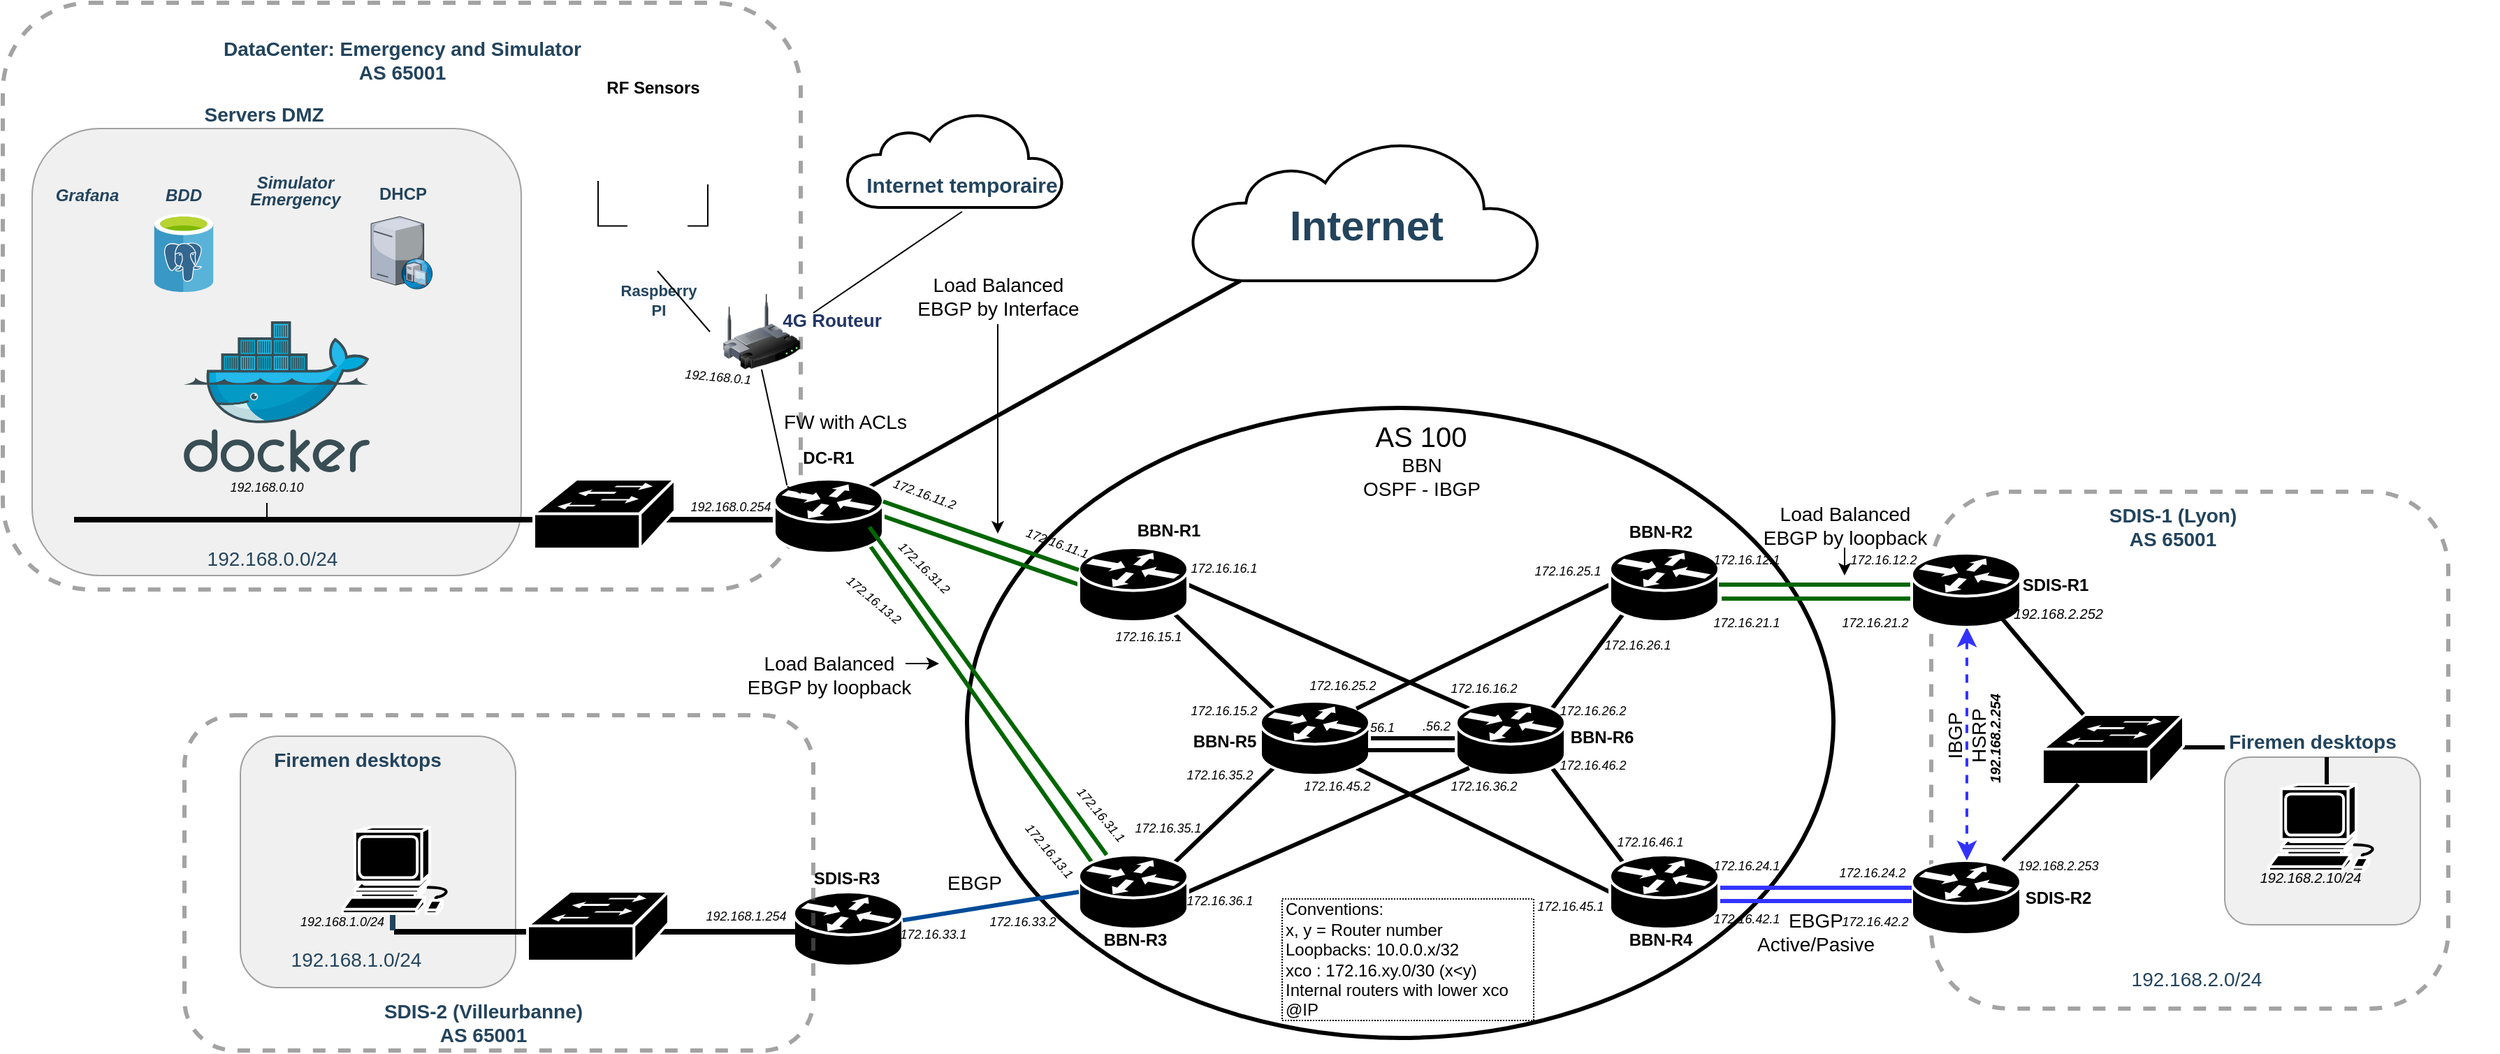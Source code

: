 <mxfile version="12.3.6" type="device" pages="1"><diagram id="FUK5VRdXRRXg4a2FzhbF" name="Page-1"><mxGraphModel dx="1221" dy="645" grid="1" gridSize="10" guides="1" tooltips="1" connect="1" arrows="1" fold="1" page="1" pageScale="1" pageWidth="1654" pageHeight="1169" math="0" shadow="0"><root><mxCell id="0"/><mxCell id="1" parent="0"/><mxCell id="eDpG2MKJNi3HJfzrJsTe-13" value="" style="rounded=1;whiteSpace=wrap;html=1;strokeColor=#666666;fillColor=#E6E6E6;fontSize=24;align=center;opacity=60;" parent="1" vertex="1"><mxGeometry x="31" y="140" width="350" height="320" as="geometry"/></mxCell><mxCell id="m8ftNf-RLhbLN0EkpQ5M-95" value="" style="rounded=1;whiteSpace=wrap;html=1;strokeColor=#666666;fillColor=none;fontSize=24;align=center;opacity=60;strokeWidth=3;dashed=1;" parent="1" vertex="1"><mxGeometry x="1390" y="400" width="370" height="370" as="geometry"/></mxCell><mxCell id="m8ftNf-RLhbLN0EkpQ5M-39" value="" style="ellipse;whiteSpace=wrap;html=1;strokeColor=#000000;strokeWidth=3;fillColor=none;fontSize=30;" parent="1" vertex="1"><mxGeometry x="700" y="340" width="620" height="451" as="geometry"/></mxCell><mxCell id="m8ftNf-RLhbLN0EkpQ5M-30" value="" style="rounded=1;whiteSpace=wrap;html=1;strokeColor=#666666;fillColor=none;fontSize=24;align=center;opacity=60;strokeWidth=3;dashed=1;" parent="1" vertex="1"><mxGeometry x="10" y="50" width="571" height="420" as="geometry"/></mxCell><mxCell id="eDpG2MKJNi3HJfzrJsTe-20" value="" style="line;html=1;strokeColor=#000000;" parent="1" vertex="1"><mxGeometry x="61" y="415" width="530" height="10" as="geometry"/></mxCell><mxCell id="eDpG2MKJNi3HJfzrJsTe-3" value="FW with ACLs" style="text;html=1;strokeColor=none;fillColor=none;align=center;verticalAlign=middle;whiteSpace=wrap;rounded=0;fontSize=14;" parent="1" vertex="1"><mxGeometry x="568" y="340" width="90" height="20" as="geometry"/></mxCell><mxCell id="eDpG2MKJNi3HJfzrJsTe-4" value="DC-R1" style="text;html=1;strokeColor=none;fillColor=none;align=center;verticalAlign=middle;whiteSpace=wrap;rounded=0;fontSize=12;fontStyle=1" parent="1" vertex="1"><mxGeometry x="576" y="366" width="50" height="20" as="geometry"/></mxCell><mxCell id="eDpG2MKJNi3HJfzrJsTe-5" value="" style="shape=mxgraph.cisco.switches.workgroup_switch;html=1;pointerEvents=1;dashed=0;fillColor=#000000;strokeColor=#ffffff;strokeWidth=2;verticalLabelPosition=bottom;verticalAlign=top;align=center;outlineConnect=0;" parent="1" vertex="1"><mxGeometry x="390" y="391" width="101" height="50" as="geometry"/></mxCell><mxCell id="m8ftNf-RLhbLN0EkpQ5M-24" style="edgeStyle=none;rounded=0;orthogonalLoop=1;jettySize=auto;html=1;exitX=1;exitY=0.5;exitDx=0;exitDy=0;exitPerimeter=0;entryX=0;entryY=0.5;entryDx=0;entryDy=0;entryPerimeter=0;endArrow=none;endFill=0;strokeWidth=3;strokeColor=#006600;" parent="1" source="eDpG2MKJNi3HJfzrJsTe-6" target="m8ftNf-RLhbLN0EkpQ5M-4" edge="1"><mxGeometry relative="1" as="geometry"/></mxCell><mxCell id="m8ftNf-RLhbLN0EkpQ5M-25" style="edgeStyle=none;rounded=0;orthogonalLoop=1;jettySize=auto;html=1;exitX=0.88;exitY=0.9;exitDx=0;exitDy=0;exitPerimeter=0;endArrow=none;endFill=0;strokeWidth=3;entryX=0.12;entryY=0.1;entryDx=0;entryDy=0;entryPerimeter=0;strokeColor=#006600;" parent="1" source="eDpG2MKJNi3HJfzrJsTe-6" target="m8ftNf-RLhbLN0EkpQ5M-8" edge="1"><mxGeometry relative="1" as="geometry"/></mxCell><mxCell id="m8ftNf-RLhbLN0EkpQ5M-37" style="edgeStyle=none;rounded=0;orthogonalLoop=1;jettySize=auto;html=1;exitX=0.88;exitY=0.1;exitDx=0;exitDy=0;exitPerimeter=0;endArrow=none;endFill=0;strokeWidth=3;fontSize=30;" parent="1" source="eDpG2MKJNi3HJfzrJsTe-6" target="m8ftNf-RLhbLN0EkpQ5M-34" edge="1"><mxGeometry relative="1" as="geometry"/></mxCell><mxCell id="X3wiwtBh2LHQ75a-9vO7-13" style="rounded=0;orthogonalLoop=1;jettySize=auto;html=1;exitX=0.12;exitY=0.1;exitDx=0;exitDy=0;exitPerimeter=0;entryX=0.5;entryY=1;entryDx=0;entryDy=0;endArrow=none;endFill=0;" parent="1" source="eDpG2MKJNi3HJfzrJsTe-6" target="X3wiwtBh2LHQ75a-9vO7-4" edge="1"><mxGeometry relative="1" as="geometry"/></mxCell><mxCell id="eDpG2MKJNi3HJfzrJsTe-6" value="" style="shape=mxgraph.cisco.routers.router;html=1;pointerEvents=1;dashed=0;fillColor=#000000;strokeColor=#ffffff;strokeWidth=2;verticalLabelPosition=bottom;verticalAlign=top;align=center;outlineConnect=0;" parent="1" vertex="1"><mxGeometry x="562" y="391" width="78" height="53" as="geometry"/></mxCell><mxCell id="eDpG2MKJNi3HJfzrJsTe-27" value="&lt;font color=&quot;#23445d&quot;&gt;&lt;span&gt;Servers DMZ&amp;nbsp;&lt;/span&gt;&lt;/font&gt;" style="rounded=1;whiteSpace=wrap;html=1;strokeColor=none;fillColor=none;fontSize=14;fontColor=#742B21;align=center;fontStyle=1" parent="1" vertex="1"><mxGeometry x="66" y="120.5" width="266" height="19" as="geometry"/></mxCell><mxCell id="eDpG2MKJNi3HJfzrJsTe-28" value="&lt;font color=&quot;#23445d&quot;&gt;&lt;span&gt;192.168.0.0/24&lt;/span&gt;&lt;/font&gt;" style="rounded=1;whiteSpace=wrap;html=1;strokeColor=none;fillColor=none;fontSize=14;fontColor=#742B21;align=center;fontStyle=0" parent="1" vertex="1"><mxGeometry x="70" y="438" width="266" height="19" as="geometry"/></mxCell><mxCell id="eDpG2MKJNi3HJfzrJsTe-29" value="&lt;font color=&quot;#23445d&quot; style=&quot;font-size: 12px;&quot;&gt;&lt;span style=&quot;font-size: 12px;&quot;&gt;DHCP&lt;/span&gt;&lt;/font&gt;" style="rounded=1;whiteSpace=wrap;html=1;strokeColor=none;fillColor=none;fontSize=12;fontColor=#742B21;align=center;fontStyle=1" parent="1" vertex="1"><mxGeometry x="263.5" y="177.5" width="65" height="19" as="geometry"/></mxCell><mxCell id="eDpG2MKJNi3HJfzrJsTe-30" value="" style="shape=image;html=1;verticalAlign=top;verticalLabelPosition=bottom;labelBackgroundColor=#ffffff;imageAspect=0;aspect=fixed;image=https://cdn3.iconfinder.com/data/icons/funky/136/Fire-128.png;fontSize=12;imageBackground=none;" parent="1" vertex="1"><mxGeometry x="576" y="413" width="50" height="50" as="geometry"/></mxCell><mxCell id="m8ftNf-RLhbLN0EkpQ5M-11" style="rounded=0;orthogonalLoop=1;jettySize=auto;html=1;exitX=0.88;exitY=0.9;exitDx=0;exitDy=0;exitPerimeter=0;entryX=0.12;entryY=0.1;entryDx=0;entryDy=0;entryPerimeter=0;endArrow=none;endFill=0;strokeWidth=3;" parent="1" source="m8ftNf-RLhbLN0EkpQ5M-4" target="m8ftNf-RLhbLN0EkpQ5M-5" edge="1"><mxGeometry relative="1" as="geometry"/></mxCell><mxCell id="m8ftNf-RLhbLN0EkpQ5M-22" style="edgeStyle=none;rounded=0;orthogonalLoop=1;jettySize=auto;html=1;exitX=1;exitY=0.5;exitDx=0;exitDy=0;exitPerimeter=0;entryX=0.12;entryY=0.1;entryDx=0;entryDy=0;entryPerimeter=0;endArrow=none;endFill=0;strokeWidth=3;" parent="1" source="m8ftNf-RLhbLN0EkpQ5M-4" target="m8ftNf-RLhbLN0EkpQ5M-6" edge="1"><mxGeometry relative="1" as="geometry"/></mxCell><mxCell id="m8ftNf-RLhbLN0EkpQ5M-4" value="" style="shape=mxgraph.cisco.routers.router;html=1;pointerEvents=1;dashed=0;fillColor=#000000;strokeColor=#ffffff;strokeWidth=2;verticalLabelPosition=bottom;verticalAlign=top;align=center;outlineConnect=0;" parent="1" vertex="1"><mxGeometry x="780" y="440" width="78" height="53" as="geometry"/></mxCell><mxCell id="m8ftNf-RLhbLN0EkpQ5M-17" style="edgeStyle=none;rounded=0;orthogonalLoop=1;jettySize=auto;html=1;exitX=0.12;exitY=0.9;exitDx=0;exitDy=0;exitPerimeter=0;entryX=0.88;entryY=0.1;entryDx=0;entryDy=0;entryPerimeter=0;endArrow=none;endFill=0;strokeWidth=3;" parent="1" source="m8ftNf-RLhbLN0EkpQ5M-5" target="m8ftNf-RLhbLN0EkpQ5M-8" edge="1"><mxGeometry relative="1" as="geometry"/></mxCell><mxCell id="m8ftNf-RLhbLN0EkpQ5M-18" style="edgeStyle=none;rounded=0;orthogonalLoop=1;jettySize=auto;html=1;endArrow=none;endFill=0;strokeWidth=3;" parent="1" source="m8ftNf-RLhbLN0EkpQ5M-5" target="m8ftNf-RLhbLN0EkpQ5M-6" edge="1"><mxGeometry relative="1" as="geometry"><mxPoint x="988" y="574.5" as="sourcePoint"/><mxPoint x="1230" y="575" as="targetPoint"/></mxGeometry></mxCell><mxCell id="m8ftNf-RLhbLN0EkpQ5M-19" style="edgeStyle=none;rounded=0;orthogonalLoop=1;jettySize=auto;html=1;exitX=0.88;exitY=0.9;exitDx=0;exitDy=0;exitPerimeter=0;entryX=0;entryY=0.5;entryDx=0;entryDy=0;entryPerimeter=0;endArrow=none;endFill=0;strokeWidth=3;" parent="1" source="m8ftNf-RLhbLN0EkpQ5M-5" target="m8ftNf-RLhbLN0EkpQ5M-9" edge="1"><mxGeometry relative="1" as="geometry"/></mxCell><mxCell id="m8ftNf-RLhbLN0EkpQ5M-5" value="" style="shape=mxgraph.cisco.routers.router;html=1;pointerEvents=1;dashed=0;fillColor=#000000;strokeColor=#ffffff;strokeWidth=2;verticalLabelPosition=bottom;verticalAlign=top;align=center;outlineConnect=0;" parent="1" vertex="1"><mxGeometry x="910" y="550" width="78" height="53" as="geometry"/></mxCell><mxCell id="m8ftNf-RLhbLN0EkpQ5M-15" style="edgeStyle=none;rounded=0;orthogonalLoop=1;jettySize=auto;html=1;exitX=0.88;exitY=0.1;exitDx=0;exitDy=0;exitPerimeter=0;entryX=0.12;entryY=0.9;entryDx=0;entryDy=0;entryPerimeter=0;endArrow=none;endFill=0;strokeWidth=3;" parent="1" source="m8ftNf-RLhbLN0EkpQ5M-6" target="m8ftNf-RLhbLN0EkpQ5M-7" edge="1"><mxGeometry relative="1" as="geometry"/></mxCell><mxCell id="m8ftNf-RLhbLN0EkpQ5M-16" style="edgeStyle=none;rounded=0;orthogonalLoop=1;jettySize=auto;html=1;exitX=0.88;exitY=0.9;exitDx=0;exitDy=0;exitPerimeter=0;entryX=0.12;entryY=0.1;entryDx=0;entryDy=0;entryPerimeter=0;endArrow=none;endFill=0;strokeWidth=3;" parent="1" source="m8ftNf-RLhbLN0EkpQ5M-6" target="m8ftNf-RLhbLN0EkpQ5M-9" edge="1"><mxGeometry relative="1" as="geometry"/></mxCell><mxCell id="m8ftNf-RLhbLN0EkpQ5M-6" value="" style="shape=mxgraph.cisco.routers.router;html=1;pointerEvents=1;dashed=0;fillColor=#000000;strokeColor=#ffffff;strokeWidth=2;verticalLabelPosition=bottom;verticalAlign=top;align=center;outlineConnect=0;" parent="1" vertex="1"><mxGeometry x="1050" y="550" width="78" height="53" as="geometry"/></mxCell><mxCell id="m8ftNf-RLhbLN0EkpQ5M-23" style="edgeStyle=none;rounded=0;orthogonalLoop=1;jettySize=auto;html=1;exitX=0;exitY=0.5;exitDx=0;exitDy=0;exitPerimeter=0;entryX=0.88;entryY=0.1;entryDx=0;entryDy=0;entryPerimeter=0;endArrow=none;endFill=0;strokeWidth=3;" parent="1" source="m8ftNf-RLhbLN0EkpQ5M-7" target="m8ftNf-RLhbLN0EkpQ5M-5" edge="1"><mxGeometry relative="1" as="geometry"/></mxCell><mxCell id="m8ftNf-RLhbLN0EkpQ5M-7" value="" style="shape=mxgraph.cisco.routers.router;html=1;pointerEvents=1;dashed=0;fillColor=#000000;strokeColor=#ffffff;strokeWidth=2;verticalLabelPosition=bottom;verticalAlign=top;align=center;outlineConnect=0;" parent="1" vertex="1"><mxGeometry x="1160" y="440" width="78" height="53" as="geometry"/></mxCell><mxCell id="m8ftNf-RLhbLN0EkpQ5M-20" style="edgeStyle=none;rounded=0;orthogonalLoop=1;jettySize=auto;html=1;exitX=1;exitY=0.5;exitDx=0;exitDy=0;exitPerimeter=0;entryX=0.12;entryY=0.9;entryDx=0;entryDy=0;entryPerimeter=0;endArrow=none;endFill=0;strokeWidth=3;" parent="1" source="m8ftNf-RLhbLN0EkpQ5M-8" target="m8ftNf-RLhbLN0EkpQ5M-6" edge="1"><mxGeometry relative="1" as="geometry"/></mxCell><mxCell id="m8ftNf-RLhbLN0EkpQ5M-8" value="" style="shape=mxgraph.cisco.routers.router;html=1;pointerEvents=1;dashed=0;fillColor=#000000;strokeColor=#ffffff;strokeWidth=2;verticalLabelPosition=bottom;verticalAlign=top;align=center;outlineConnect=0;" parent="1" vertex="1"><mxGeometry x="780" y="660" width="78" height="53" as="geometry"/></mxCell><mxCell id="m8ftNf-RLhbLN0EkpQ5M-26" style="edgeStyle=none;rounded=0;orthogonalLoop=1;jettySize=auto;html=1;exitX=1;exitY=0.5;exitDx=0;exitDy=0;exitPerimeter=0;entryX=0;entryY=0.5;entryDx=0;entryDy=0;entryPerimeter=0;endArrow=none;endFill=0;strokeWidth=3;" parent="1" edge="1"><mxGeometry relative="1" as="geometry"><mxPoint x="987" y="585" as="sourcePoint"/><mxPoint x="1049" y="585" as="targetPoint"/></mxGeometry></mxCell><mxCell id="m8ftNf-RLhbLN0EkpQ5M-28" style="edgeStyle=none;rounded=0;orthogonalLoop=1;jettySize=auto;html=1;exitX=1;exitY=0.5;exitDx=0;exitDy=0;exitPerimeter=0;entryX=0;entryY=0.5;entryDx=0;entryDy=0;entryPerimeter=0;endArrow=none;endFill=0;strokeWidth=3;strokeColor=#006600;" parent="1" edge="1"><mxGeometry relative="1" as="geometry"><mxPoint x="640" y="407" as="sourcePoint"/><mxPoint x="780" y="456" as="targetPoint"/></mxGeometry></mxCell><mxCell id="m8ftNf-RLhbLN0EkpQ5M-31" value="&lt;font color=&quot;#23445d&quot;&gt;&lt;span&gt;DataCenter: Emergency and Simulator&lt;br&gt;AS 65001&lt;/span&gt;&lt;/font&gt;" style="rounded=1;whiteSpace=wrap;html=1;strokeColor=none;fillColor=none;fontSize=14;fontColor=#742B21;align=center;fontStyle=1" parent="1" vertex="1"><mxGeometry x="162.5" y="81" width="266" height="19" as="geometry"/></mxCell><mxCell id="m8ftNf-RLhbLN0EkpQ5M-34" value="" style="html=1;verticalLabelPosition=bottom;align=center;labelBackgroundColor=#ffffff;verticalAlign=top;strokeWidth=2;strokeColor=#000000;shadow=0;dashed=0;shape=mxgraph.ios7.icons.cloud;fillColor=none;" parent="1" vertex="1"><mxGeometry x="861" y="149" width="249" height="100" as="geometry"/></mxCell><mxCell id="m8ftNf-RLhbLN0EkpQ5M-36" value="&lt;font color=&quot;#23445d&quot; style=&quot;font-size: 30px&quot;&gt;&lt;span style=&quot;font-size: 30px&quot;&gt;&lt;b&gt;Internet&lt;/b&gt;&lt;br style=&quot;font-size: 30px&quot;&gt;&lt;/span&gt;&lt;/font&gt;" style="rounded=1;whiteSpace=wrap;html=1;strokeColor=none;fillColor=none;fontSize=30;fontColor=#742B21;align=center;fontStyle=0" parent="1" vertex="1"><mxGeometry x="865.5" y="199" width="240" height="19" as="geometry"/></mxCell><mxCell id="m8ftNf-RLhbLN0EkpQ5M-40" value="AS 100" style="text;html=1;strokeColor=none;fillColor=none;align=center;verticalAlign=middle;whiteSpace=wrap;rounded=0;fontSize=20;" parent="1" vertex="1"><mxGeometry x="940" y="350" width="170" height="20" as="geometry"/></mxCell><mxCell id="m8ftNf-RLhbLN0EkpQ5M-41" value="BBN&lt;br&gt;OSPF - IBGP" style="text;html=1;fontSize=14;align=center;" parent="1" vertex="1"><mxGeometry x="964.5" y="366" width="121" height="30" as="geometry"/></mxCell><mxCell id="zRBmfhGmGVrbomQzzHk9-4" style="edgeStyle=orthogonalEdgeStyle;rounded=0;orthogonalLoop=1;jettySize=auto;html=1;exitX=1;exitY=0.5;exitDx=0;exitDy=0;" parent="1" source="m8ftNf-RLhbLN0EkpQ5M-42" edge="1"><mxGeometry relative="1" as="geometry"><mxPoint x="680" y="523" as="targetPoint"/></mxGeometry></mxCell><mxCell id="m8ftNf-RLhbLN0EkpQ5M-42" value="Load Balanced&lt;br&gt;EBGP by loopback" style="text;html=1;fontSize=14;align=center;" parent="1" vertex="1"><mxGeometry x="546" y="508" width="110" height="30" as="geometry"/></mxCell><mxCell id="zRBmfhGmGVrbomQzzHk9-1" style="edgeStyle=orthogonalEdgeStyle;rounded=0;orthogonalLoop=1;jettySize=auto;html=1;exitX=0.5;exitY=1;exitDx=0;exitDy=0;" parent="1" source="m8ftNf-RLhbLN0EkpQ5M-43" edge="1"><mxGeometry relative="1" as="geometry"><mxPoint x="722" y="430" as="targetPoint"/></mxGeometry></mxCell><mxCell id="m8ftNf-RLhbLN0EkpQ5M-43" value="Load Balanced&lt;br&gt;EBGP by Interface" style="text;html=1;fontSize=14;align=center;" parent="1" vertex="1"><mxGeometry x="667" y="237" width="110" height="43" as="geometry"/></mxCell><mxCell id="m8ftNf-RLhbLN0EkpQ5M-44" value="BBN-R1" style="text;html=1;fontSize=12;align=center;fontStyle=1" parent="1" vertex="1"><mxGeometry x="789" y="414" width="110" height="30" as="geometry"/></mxCell><mxCell id="m8ftNf-RLhbLN0EkpQ5M-45" value="BBN-R6" style="text;html=1;fontSize=12;align=center;fontStyle=1" parent="1" vertex="1"><mxGeometry x="1099" y="561.5" width="110" height="30" as="geometry"/></mxCell><mxCell id="m8ftNf-RLhbLN0EkpQ5M-46" value="BBN-R5" style="text;html=1;fontSize=12;align=center;fontStyle=1" parent="1" vertex="1"><mxGeometry x="829" y="565" width="110" height="30" as="geometry"/></mxCell><mxCell id="m8ftNf-RLhbLN0EkpQ5M-47" value="BBN-R4" style="text;html=1;fontSize=12;align=center;fontStyle=1" parent="1" vertex="1"><mxGeometry x="1140.5" y="707" width="110" height="30" as="geometry"/></mxCell><mxCell id="m8ftNf-RLhbLN0EkpQ5M-48" value="BBN-R3" style="text;html=1;fontSize=12;align=center;fontStyle=1" parent="1" vertex="1"><mxGeometry x="764.5" y="707" width="110" height="30" as="geometry"/></mxCell><mxCell id="m8ftNf-RLhbLN0EkpQ5M-49" value="BBN-R2" style="text;html=1;fontSize=12;align=center;fontStyle=1" parent="1" vertex="1"><mxGeometry x="1140.5" y="415" width="110" height="30" as="geometry"/></mxCell><mxCell id="m8ftNf-RLhbLN0EkpQ5M-53" value="Conventions:&lt;br&gt;&lt;div&gt;x, y = Router number&lt;/div&gt;Loopbacks: 10.0.0.x/32&lt;br&gt;xco : 172.16.xy.0/30 (x&amp;lt;y)&lt;br&gt;Internal routers with lower xco @IP" style="text;html=1;strokeColor=#000000;fillColor=none;align=left;verticalAlign=middle;rounded=0;fontSize=12;fontColor=#000000;labelBackgroundColor=none;labelBorderColor=none;whiteSpace=wrap;spacing=2;spacingLeft=0;dashed=1;dashPattern=1 1;" parent="1" vertex="1"><mxGeometry x="925.5" y="691.5" width="180" height="87" as="geometry"/></mxCell><mxCell id="m8ftNf-RLhbLN0EkpQ5M-54" value="" style="shape=mxgraph.cisco.routers.router;html=1;pointerEvents=1;dashed=0;fillColor=#000000;strokeColor=#ffffff;strokeWidth=2;verticalLabelPosition=bottom;verticalAlign=top;align=center;outlineConnect=0;" parent="1" vertex="1"><mxGeometry x="576" y="686.5" width="78" height="53" as="geometry"/></mxCell><mxCell id="m8ftNf-RLhbLN0EkpQ5M-55" value="" style="rounded=1;whiteSpace=wrap;html=1;strokeColor=#666666;fillColor=none;fontSize=24;align=center;opacity=60;strokeWidth=3;dashed=1;" parent="1" vertex="1"><mxGeometry x="140" y="560" width="450" height="240" as="geometry"/></mxCell><mxCell id="m8ftNf-RLhbLN0EkpQ5M-56" value="" style="rounded=1;whiteSpace=wrap;html=1;strokeColor=#666666;fillColor=#E6E6E6;fontSize=24;align=center;opacity=60;" parent="1" vertex="1"><mxGeometry x="180" y="575" width="197" height="180" as="geometry"/></mxCell><mxCell id="m8ftNf-RLhbLN0EkpQ5M-57" value="" style="line;html=1;strokeColor=#000000;" parent="1" vertex="1"><mxGeometry x="290" y="710" width="297" height="10" as="geometry"/></mxCell><mxCell id="m8ftNf-RLhbLN0EkpQ5M-58" value="SDIS-R3" style="text;html=1;strokeColor=none;fillColor=none;align=center;verticalAlign=middle;whiteSpace=wrap;rounded=0;fontSize=12;fontStyle=1" parent="1" vertex="1"><mxGeometry x="582" y="666.5" width="64" height="20" as="geometry"/></mxCell><mxCell id="m8ftNf-RLhbLN0EkpQ5M-59" value="" style="shape=mxgraph.cisco.switches.workgroup_switch;html=1;pointerEvents=1;dashed=0;fillColor=#000000;strokeColor=#ffffff;strokeWidth=2;verticalLabelPosition=bottom;verticalAlign=top;align=center;outlineConnect=0;" parent="1" vertex="1"><mxGeometry x="385.5" y="686" width="101" height="50" as="geometry"/></mxCell><mxCell id="m8ftNf-RLhbLN0EkpQ5M-64" value="" style="edgeStyle=elbowEdgeStyle;elbow=horizontal;endArrow=none;html=1;strokeColor=#23445D;endFill=0;strokeWidth=4;rounded=1" parent="1" edge="1"><mxGeometry width="100" height="100" relative="1" as="geometry"><mxPoint x="289" y="714" as="sourcePoint"/><mxPoint x="289" y="702" as="targetPoint"/></mxGeometry></mxCell><mxCell id="m8ftNf-RLhbLN0EkpQ5M-68" value="&lt;font color=&quot;#23445d&quot;&gt;&lt;span&gt;Firemen desktops&lt;/span&gt;&lt;/font&gt;" style="rounded=1;whiteSpace=wrap;html=1;strokeColor=none;fillColor=none;fontSize=14;fontColor=#742B21;align=center;fontStyle=1" parent="1" vertex="1"><mxGeometry x="130.5" y="582.5" width="266" height="19" as="geometry"/></mxCell><mxCell id="m8ftNf-RLhbLN0EkpQ5M-69" value="&lt;font color=&quot;#23445d&quot;&gt;&lt;span&gt;192.168.1.0/24&lt;/span&gt;&lt;/font&gt;" style="rounded=1;whiteSpace=wrap;html=1;strokeColor=none;fillColor=none;fontSize=14;fontColor=#742B21;align=center;fontStyle=0" parent="1" vertex="1"><mxGeometry x="129.5" y="725.5" width="266" height="19" as="geometry"/></mxCell><mxCell id="m8ftNf-RLhbLN0EkpQ5M-72" value="&lt;font color=&quot;#23445d&quot;&gt;&lt;span&gt;SDIS-2 (Villeurbanne)&lt;br&gt;AS 65001&lt;/span&gt;&lt;/font&gt;" style="rounded=1;whiteSpace=wrap;html=1;strokeColor=none;fillColor=none;fontSize=14;fontColor=#742B21;align=center;fontStyle=1" parent="1" vertex="1"><mxGeometry x="220.5" y="770" width="266" height="19" as="geometry"/></mxCell><mxCell id="m8ftNf-RLhbLN0EkpQ5M-73" style="edgeStyle=none;rounded=0;orthogonalLoop=1;jettySize=auto;html=1;endArrow=none;endFill=0;strokeWidth=3;strokeColor=#004C99;entryX=0;entryY=0.5;entryDx=0;entryDy=0;entryPerimeter=0;" parent="1" source="m8ftNf-RLhbLN0EkpQ5M-54" target="m8ftNf-RLhbLN0EkpQ5M-8" edge="1"><mxGeometry relative="1" as="geometry"><mxPoint x="640.14" y="435.2" as="sourcePoint"/><mxPoint x="810" y="673.5" as="targetPoint"/></mxGeometry></mxCell><mxCell id="m8ftNf-RLhbLN0EkpQ5M-75" value="EBGP" style="text;html=1;fontSize=14;align=center;" parent="1" vertex="1"><mxGeometry x="650" y="665" width="110" height="30" as="geometry"/></mxCell><mxCell id="m8ftNf-RLhbLN0EkpQ5M-76" value="" style="shape=mxgraph.cisco.computers_and_peripherals.workstation;html=1;dashed=0;fillColor=#000000;strokeColor=#ffffff;strokeWidth=2;verticalLabelPosition=bottom;verticalAlign=top;fontFamily=Helvetica;fontSize=36;fontColor=#FFB366" parent="1" vertex="1"><mxGeometry x="253" y="640" width="83" height="62" as="geometry"/></mxCell><mxCell id="m8ftNf-RLhbLN0EkpQ5M-79" style="edgeStyle=none;rounded=0;orthogonalLoop=1;jettySize=auto;html=1;exitX=0.5;exitY=0;exitDx=0;exitDy=0;endArrow=none;endFill=0;strokeColor=#006600;strokeWidth=3;fontSize=12;fontColor=#000000;" parent="1" source="m8ftNf-RLhbLN0EkpQ5M-72" target="m8ftNf-RLhbLN0EkpQ5M-72" edge="1"><mxGeometry relative="1" as="geometry"/></mxCell><mxCell id="m8ftNf-RLhbLN0EkpQ5M-81" value="" style="shape=mxgraph.cisco.routers.router;html=1;pointerEvents=1;dashed=0;fillColor=#000000;strokeColor=#ffffff;strokeWidth=2;verticalLabelPosition=bottom;verticalAlign=top;align=center;outlineConnect=0;" parent="1" vertex="1"><mxGeometry x="1376" y="664" width="78" height="53" as="geometry"/></mxCell><mxCell id="m8ftNf-RLhbLN0EkpQ5M-84" style="edgeStyle=none;rounded=0;orthogonalLoop=1;jettySize=auto;html=1;exitX=1;exitY=0.5;exitDx=0;exitDy=0;exitPerimeter=0;entryX=0;entryY=0.5;entryDx=0;entryDy=0;entryPerimeter=0;endArrow=none;endFill=0;strokeWidth=3;strokeColor=#006600;" parent="1" source="m8ftNf-RLhbLN0EkpQ5M-7" edge="1"><mxGeometry relative="1" as="geometry"><mxPoint x="1238" y="417.5" as="sourcePoint"/><mxPoint x="1378" y="466.5" as="targetPoint"/></mxGeometry></mxCell><mxCell id="m8ftNf-RLhbLN0EkpQ5M-85" style="edgeStyle=none;rounded=0;orthogonalLoop=1;jettySize=auto;html=1;exitX=1.026;exitY=0.689;exitDx=0;exitDy=0;exitPerimeter=0;entryX=0;entryY=0.5;entryDx=0;entryDy=0;entryPerimeter=0;endArrow=none;endFill=0;strokeWidth=3;strokeColor=#006600;" parent="1" source="m8ftNf-RLhbLN0EkpQ5M-7" edge="1"><mxGeometry relative="1" as="geometry"><mxPoint x="1248" y="476.5" as="sourcePoint"/><mxPoint x="1388" y="476.5" as="targetPoint"/></mxGeometry></mxCell><mxCell id="m8ftNf-RLhbLN0EkpQ5M-92" style="edgeStyle=none;rounded=0;orthogonalLoop=1;jettySize=auto;html=1;exitX=0.5;exitY=1;exitDx=0;exitDy=0;exitPerimeter=0;entryX=0.5;entryY=0;entryDx=0;entryDy=0;entryPerimeter=0;endArrow=classic;endFill=1;strokeColor=#3333FF;strokeWidth=2;fontSize=12;fontColor=#000000;startArrow=classic;startFill=1;endSize=8;startSize=8;dashed=1;" parent="1" edge="1"><mxGeometry relative="1" as="geometry"><mxPoint x="1415.5" y="497" as="sourcePoint"/><mxPoint x="1415.5" y="664" as="targetPoint"/></mxGeometry></mxCell><mxCell id="m8ftNf-RLhbLN0EkpQ5M-80" value="" style="shape=mxgraph.cisco.routers.router;html=1;pointerEvents=1;dashed=0;fillColor=#000000;strokeColor=#ffffff;strokeWidth=2;verticalLabelPosition=bottom;verticalAlign=top;align=center;outlineConnect=0;" parent="1" vertex="1"><mxGeometry x="1376" y="444" width="78" height="53" as="geometry"/></mxCell><mxCell id="m8ftNf-RLhbLN0EkpQ5M-86" style="edgeStyle=none;rounded=0;orthogonalLoop=1;jettySize=auto;html=1;exitX=1.026;exitY=0.689;exitDx=0;exitDy=0;exitPerimeter=0;entryX=0;entryY=0.5;entryDx=0;entryDy=0;entryPerimeter=0;endArrow=none;endFill=0;strokeWidth=3;strokeColor=#3333FF;" parent="1" edge="1"><mxGeometry relative="1" as="geometry"><mxPoint x="1228.028" y="683.517" as="sourcePoint"/><mxPoint x="1376" y="683.5" as="targetPoint"/></mxGeometry></mxCell><mxCell id="m8ftNf-RLhbLN0EkpQ5M-87" style="edgeStyle=none;rounded=0;orthogonalLoop=1;jettySize=auto;html=1;exitX=1.026;exitY=0.689;exitDx=0;exitDy=0;exitPerimeter=0;entryX=0;entryY=0.5;entryDx=0;entryDy=0;entryPerimeter=0;endArrow=none;endFill=0;strokeWidth=3;strokeColor=#3333FF;" parent="1" edge="1"><mxGeometry relative="1" as="geometry"><mxPoint x="1228.028" y="693.017" as="sourcePoint"/><mxPoint x="1376" y="693" as="targetPoint"/></mxGeometry></mxCell><mxCell id="m8ftNf-RLhbLN0EkpQ5M-9" value="" style="shape=mxgraph.cisco.routers.router;html=1;pointerEvents=1;dashed=0;fillColor=#000000;strokeColor=#ffffff;strokeWidth=2;verticalLabelPosition=bottom;verticalAlign=top;align=center;outlineConnect=0;" parent="1" vertex="1"><mxGeometry x="1160" y="660" width="78" height="53" as="geometry"/></mxCell><mxCell id="m8ftNf-RLhbLN0EkpQ5M-88" value="EBGP&lt;br&gt;Active/Pasive" style="text;html=1;fontSize=14;align=center;" parent="1" vertex="1"><mxGeometry x="1252" y="692" width="110" height="30" as="geometry"/></mxCell><mxCell id="zRBmfhGmGVrbomQzzHk9-2" style="edgeStyle=orthogonalEdgeStyle;rounded=0;orthogonalLoop=1;jettySize=auto;html=1;exitX=0.5;exitY=1;exitDx=0;exitDy=0;" parent="1" source="m8ftNf-RLhbLN0EkpQ5M-89" edge="1"><mxGeometry relative="1" as="geometry"><mxPoint x="1328" y="460" as="targetPoint"/></mxGeometry></mxCell><mxCell id="m8ftNf-RLhbLN0EkpQ5M-89" value="Load Balanced&lt;br&gt;EBGP by loopback" style="text;html=1;fontSize=14;align=center;" parent="1" vertex="1"><mxGeometry x="1273" y="401" width="110" height="39" as="geometry"/></mxCell><mxCell id="m8ftNf-RLhbLN0EkpQ5M-90" value="SDIS-R1" style="text;html=1;strokeColor=none;fillColor=none;align=center;verticalAlign=middle;whiteSpace=wrap;rounded=0;fontSize=12;fontStyle=1" parent="1" vertex="1"><mxGeometry x="1447" y="456.5" width="64" height="20" as="geometry"/></mxCell><mxCell id="m8ftNf-RLhbLN0EkpQ5M-91" value="SDIS-R2" style="text;html=1;strokeColor=none;fillColor=none;align=center;verticalAlign=middle;whiteSpace=wrap;rounded=0;fontSize=12;fontStyle=1" parent="1" vertex="1"><mxGeometry x="1449" y="680.5" width="64" height="20" as="geometry"/></mxCell><mxCell id="m8ftNf-RLhbLN0EkpQ5M-93" value="IBGP&lt;br&gt;HSRP" style="text;html=1;fontSize=14;align=center;direction=west;horizontal=0;" parent="1" vertex="1"><mxGeometry x="1392" y="554" width="33" height="42" as="geometry"/></mxCell><mxCell id="m8ftNf-RLhbLN0EkpQ5M-96" value="" style="rounded=1;whiteSpace=wrap;html=1;strokeColor=#666666;fillColor=#E6E6E6;fontSize=24;align=center;opacity=60;" parent="1" vertex="1"><mxGeometry x="1600" y="590" width="140" height="120" as="geometry"/></mxCell><mxCell id="m8ftNf-RLhbLN0EkpQ5M-97" value="" style="line;html=1;strokeColor=#000000;strokeWidth=3;" parent="1" vertex="1"><mxGeometry x="1550" y="578" width="50" height="10" as="geometry"/></mxCell><mxCell id="m8ftNf-RLhbLN0EkpQ5M-98" value="" style="shape=mxgraph.cisco.switches.workgroup_switch;html=1;pointerEvents=1;dashed=0;fillColor=#000000;strokeColor=#ffffff;strokeWidth=2;verticalLabelPosition=bottom;verticalAlign=top;align=center;outlineConnect=0;" parent="1" vertex="1"><mxGeometry x="1469.5" y="559.5" width="101" height="50" as="geometry"/></mxCell><mxCell id="m8ftNf-RLhbLN0EkpQ5M-107" value="&lt;font color=&quot;#23445d&quot;&gt;&lt;span&gt;Firemen desktops&lt;/span&gt;&lt;/font&gt;" style="rounded=1;whiteSpace=wrap;html=1;strokeColor=none;fillColor=none;fontSize=14;fontColor=#742B21;align=center;fontStyle=1" parent="1" vertex="1"><mxGeometry x="1530" y="569" width="266" height="19" as="geometry"/></mxCell><mxCell id="m8ftNf-RLhbLN0EkpQ5M-108" value="&lt;font color=&quot;#23445d&quot;&gt;&lt;span&gt;192.168.2.0/24&lt;/span&gt;&lt;/font&gt;" style="rounded=1;whiteSpace=wrap;html=1;strokeColor=none;fillColor=none;fontSize=14;fontColor=#742B21;align=center;fontStyle=0" parent="1" vertex="1"><mxGeometry x="1447" y="739.5" width="266" height="19" as="geometry"/></mxCell><mxCell id="m8ftNf-RLhbLN0EkpQ5M-110" value="&lt;font color=&quot;#23445d&quot;&gt;&lt;span&gt;SDIS-1 (Lyon)&lt;br&gt;AS 65001&lt;br&gt;&lt;/span&gt;&lt;/font&gt;" style="rounded=1;whiteSpace=wrap;html=1;strokeColor=none;fillColor=none;fontSize=14;fontColor=#742B21;align=center;fontStyle=1" parent="1" vertex="1"><mxGeometry x="1430" y="415" width="266" height="19" as="geometry"/></mxCell><mxCell id="m8ftNf-RLhbLN0EkpQ5M-112" style="edgeStyle=none;rounded=0;orthogonalLoop=1;jettySize=auto;html=1;endArrow=none;endFill=0;strokeWidth=3;" parent="1" target="m8ftNf-RLhbLN0EkpQ5M-98" edge="1"><mxGeometry relative="1" as="geometry"><mxPoint x="1440" y="490" as="sourcePoint"/><mxPoint x="1252.14" y="569.3" as="targetPoint"/></mxGeometry></mxCell><mxCell id="m8ftNf-RLhbLN0EkpQ5M-114" style="edgeStyle=none;rounded=0;orthogonalLoop=1;jettySize=auto;html=1;endArrow=none;endFill=0;strokeWidth=3;" parent="1" source="m8ftNf-RLhbLN0EkpQ5M-81" target="m8ftNf-RLhbLN0EkpQ5M-98" edge="1"><mxGeometry relative="1" as="geometry"><mxPoint x="1450" y="500" as="sourcePoint"/><mxPoint x="1508.836" y="569.5" as="targetPoint"/></mxGeometry></mxCell><mxCell id="m8ftNf-RLhbLN0EkpQ5M-121" value="" style="shape=mxgraph.cisco.computers_and_peripherals.workstation;html=1;dashed=0;fillColor=#000000;strokeColor=#ffffff;strokeWidth=2;verticalLabelPosition=bottom;verticalAlign=top;fontFamily=Helvetica;fontSize=36;fontColor=#FFB366" parent="1" vertex="1"><mxGeometry x="1631.5" y="609.5" width="83" height="62" as="geometry"/></mxCell><mxCell id="m8ftNf-RLhbLN0EkpQ5M-123" style="edgeStyle=none;rounded=0;orthogonalLoop=1;jettySize=auto;html=1;endArrow=none;endFill=0;strokeWidth=3;entryX=0.5;entryY=0;entryDx=0;entryDy=0;entryPerimeter=0;" parent="1" target="m8ftNf-RLhbLN0EkpQ5M-121" edge="1"><mxGeometry relative="1" as="geometry"><mxPoint x="1673" y="590" as="sourcePoint"/><mxPoint x="1662" y="610" as="targetPoint"/></mxGeometry></mxCell><mxCell id="xVoTnfdb9zd2a62kZPxT-2" value="&lt;font style=&quot;font-size: 9px&quot;&gt;&lt;i&gt;172.16.12.1&lt;/i&gt;&lt;/font&gt;" style="text;html=1;strokeColor=none;fillColor=none;align=center;verticalAlign=middle;whiteSpace=wrap;rounded=0;" parent="1" vertex="1"><mxGeometry x="1238" y="438" width="40" height="20" as="geometry"/></mxCell><mxCell id="xVoTnfdb9zd2a62kZPxT-4" value="&lt;font style=&quot;font-size: 9px&quot;&gt;&lt;i&gt;172.16.12.2&lt;/i&gt;&lt;/font&gt;" style="text;html=1;strokeColor=none;fillColor=none;align=center;verticalAlign=middle;whiteSpace=wrap;rounded=0;" parent="1" vertex="1"><mxGeometry x="1336" y="438" width="40" height="20" as="geometry"/></mxCell><mxCell id="xVoTnfdb9zd2a62kZPxT-5" value="&lt;font style=&quot;font-size: 9px&quot;&gt;&lt;i&gt;172.16.25.1&lt;/i&gt;&lt;/font&gt;" style="text;html=1;strokeColor=none;fillColor=none;align=center;verticalAlign=middle;whiteSpace=wrap;rounded=0;" parent="1" vertex="1"><mxGeometry x="1110" y="446" width="40" height="20" as="geometry"/></mxCell><mxCell id="xVoTnfdb9zd2a62kZPxT-6" value="&lt;font style=&quot;font-size: 9px&quot;&gt;&lt;i&gt;172.16.25.2&lt;/i&gt;&lt;/font&gt;" style="text;html=1;strokeColor=none;fillColor=none;align=center;verticalAlign=middle;whiteSpace=wrap;rounded=0;" parent="1" vertex="1"><mxGeometry x="949" y="528" width="40" height="20" as="geometry"/></mxCell><mxCell id="xVoTnfdb9zd2a62kZPxT-10" value="&lt;font style=&quot;font-size: 9px&quot;&gt;&lt;i&gt;172.16.16.1&lt;/i&gt;&lt;/font&gt;" style="text;html=1;strokeColor=none;fillColor=none;align=center;verticalAlign=middle;whiteSpace=wrap;rounded=0;" parent="1" vertex="1"><mxGeometry x="864" y="444" width="40" height="20" as="geometry"/></mxCell><mxCell id="xVoTnfdb9zd2a62kZPxT-11" value="&lt;font style=&quot;font-size: 9px&quot;&gt;&lt;i&gt;172.16.16.2&lt;/i&gt;&lt;/font&gt;" style="text;html=1;strokeColor=none;fillColor=none;align=center;verticalAlign=middle;whiteSpace=wrap;rounded=0;" parent="1" vertex="1"><mxGeometry x="1050" y="530" width="40" height="20" as="geometry"/></mxCell><mxCell id="xVoTnfdb9zd2a62kZPxT-13" value="&lt;font style=&quot;font-size: 9px&quot;&gt;&lt;i&gt;172.16.15.1&lt;/i&gt;&lt;/font&gt;" style="text;html=1;strokeColor=none;fillColor=none;align=center;verticalAlign=middle;whiteSpace=wrap;rounded=0;" parent="1" vertex="1"><mxGeometry x="810" y="493" width="40" height="20" as="geometry"/></mxCell><mxCell id="xVoTnfdb9zd2a62kZPxT-14" value="&lt;font style=&quot;font-size: 9px&quot;&gt;&lt;i&gt;172.16.15.2&lt;/i&gt;&lt;/font&gt;" style="text;html=1;strokeColor=none;fillColor=none;align=center;verticalAlign=middle;whiteSpace=wrap;rounded=0;" parent="1" vertex="1"><mxGeometry x="864" y="545.5" width="40" height="20" as="geometry"/></mxCell><mxCell id="xVoTnfdb9zd2a62kZPxT-15" value="&lt;font style=&quot;font-size: 9px&quot;&gt;&lt;i&gt;172.16.26.2&lt;/i&gt;&lt;/font&gt;" style="text;html=1;strokeColor=none;fillColor=none;align=center;verticalAlign=middle;whiteSpace=wrap;rounded=0;" parent="1" vertex="1"><mxGeometry x="1128" y="545.5" width="40" height="20" as="geometry"/></mxCell><mxCell id="xVoTnfdb9zd2a62kZPxT-16" value="&lt;font style=&quot;font-size: 9px&quot;&gt;&lt;i&gt;172.16.26.1&lt;/i&gt;&lt;/font&gt;" style="text;html=1;strokeColor=none;fillColor=none;align=center;verticalAlign=middle;whiteSpace=wrap;rounded=0;" parent="1" vertex="1"><mxGeometry x="1160" y="499" width="40" height="20" as="geometry"/></mxCell><mxCell id="xVoTnfdb9zd2a62kZPxT-17" value="&lt;font style=&quot;font-size: 9px&quot;&gt;&lt;i&gt;172.16.46.2&lt;/i&gt;&lt;/font&gt;" style="text;html=1;strokeColor=none;fillColor=none;align=center;verticalAlign=middle;whiteSpace=wrap;rounded=0;" parent="1" vertex="1"><mxGeometry x="1128" y="584.5" width="40" height="20" as="geometry"/></mxCell><mxCell id="xVoTnfdb9zd2a62kZPxT-18" value="&lt;font style=&quot;font-size: 9px&quot;&gt;&lt;i&gt;172.16.46.1&lt;/i&gt;&lt;/font&gt;" style="text;html=1;strokeColor=none;fillColor=none;align=center;verticalAlign=middle;whiteSpace=wrap;rounded=0;" parent="1" vertex="1"><mxGeometry x="1169" y="640" width="40" height="20" as="geometry"/></mxCell><mxCell id="xVoTnfdb9zd2a62kZPxT-19" value="&lt;font style=&quot;font-size: 9px&quot;&gt;&lt;i&gt;172.16.45.2&lt;/i&gt;&lt;/font&gt;" style="text;html=1;strokeColor=none;fillColor=none;align=center;verticalAlign=middle;whiteSpace=wrap;rounded=0;" parent="1" vertex="1"><mxGeometry x="944.5" y="599.5" width="40" height="20" as="geometry"/></mxCell><mxCell id="xVoTnfdb9zd2a62kZPxT-20" value="&lt;font style=&quot;font-size: 9px&quot;&gt;&lt;i&gt;172.16.45.1&lt;/i&gt;&lt;/font&gt;" style="text;html=1;strokeColor=none;fillColor=none;align=center;verticalAlign=middle;whiteSpace=wrap;rounded=0;" parent="1" vertex="1"><mxGeometry x="1112" y="686" width="40" height="20" as="geometry"/></mxCell><mxCell id="xVoTnfdb9zd2a62kZPxT-21" value="&lt;font style=&quot;font-size: 9px&quot;&gt;&lt;i&gt;172.16.35.2&lt;/i&gt;&lt;/font&gt;" style="text;html=1;strokeColor=none;fillColor=none;align=center;verticalAlign=middle;whiteSpace=wrap;rounded=0;" parent="1" vertex="1"><mxGeometry x="861" y="591.5" width="40" height="20" as="geometry"/></mxCell><mxCell id="xVoTnfdb9zd2a62kZPxT-22" value="&lt;font style=&quot;font-size: 9px&quot;&gt;&lt;i&gt;172.16.35.1&lt;/i&gt;&lt;/font&gt;" style="text;html=1;strokeColor=none;fillColor=none;align=center;verticalAlign=middle;whiteSpace=wrap;rounded=0;" parent="1" vertex="1"><mxGeometry x="824" y="630" width="40" height="20" as="geometry"/></mxCell><mxCell id="xVoTnfdb9zd2a62kZPxT-23" value="&lt;font style=&quot;font-size: 9px&quot;&gt;&lt;i&gt;172.16.36.2&lt;/i&gt;&lt;/font&gt;" style="text;html=1;strokeColor=none;fillColor=none;align=center;verticalAlign=middle;whiteSpace=wrap;rounded=0;" parent="1" vertex="1"><mxGeometry x="1050" y="599.5" width="40" height="20" as="geometry"/></mxCell><mxCell id="xVoTnfdb9zd2a62kZPxT-24" value="&lt;font style=&quot;font-size: 9px&quot;&gt;&lt;i&gt;172.16.36.1&lt;/i&gt;&lt;/font&gt;" style="text;html=1;strokeColor=none;fillColor=none;align=center;verticalAlign=middle;whiteSpace=wrap;rounded=0;" parent="1" vertex="1"><mxGeometry x="861" y="682" width="40" height="20" as="geometry"/></mxCell><mxCell id="xVoTnfdb9zd2a62kZPxT-27" value="&lt;font style=&quot;font-size: 9px&quot;&gt;&lt;i&gt;.56.2&lt;/i&gt;&lt;/font&gt;" style="text;html=1;strokeColor=none;fillColor=none;align=center;verticalAlign=middle;whiteSpace=wrap;rounded=0;" parent="1" vertex="1"><mxGeometry x="1015.5" y="556.5" width="40" height="20" as="geometry"/></mxCell><mxCell id="xVoTnfdb9zd2a62kZPxT-28" value="&lt;font style=&quot;font-size: 9px&quot;&gt;&lt;i&gt;.56.1&lt;/i&gt;&lt;/font&gt;" style="text;html=1;strokeColor=none;fillColor=none;align=center;verticalAlign=middle;whiteSpace=wrap;rounded=0;" parent="1" vertex="1"><mxGeometry x="975.5" y="558" width="40" height="20" as="geometry"/></mxCell><mxCell id="xVoTnfdb9zd2a62kZPxT-30" value="&lt;font style=&quot;font-size: 9px&quot;&gt;&lt;i&gt;172.16.24.2&lt;/i&gt;&lt;/font&gt;" style="text;html=1;strokeColor=none;fillColor=none;align=center;verticalAlign=middle;whiteSpace=wrap;rounded=0;" parent="1" vertex="1"><mxGeometry x="1328" y="662" width="40" height="20" as="geometry"/></mxCell><mxCell id="xVoTnfdb9zd2a62kZPxT-31" value="&lt;font style=&quot;font-size: 9px&quot;&gt;&lt;i&gt;172.16.24.1&lt;/i&gt;&lt;/font&gt;" style="text;html=1;strokeColor=none;fillColor=none;align=center;verticalAlign=middle;whiteSpace=wrap;rounded=0;" parent="1" vertex="1"><mxGeometry x="1238" y="656.5" width="40" height="20" as="geometry"/></mxCell><mxCell id="xVoTnfdb9zd2a62kZPxT-32" value="&lt;font style=&quot;font-size: 9px&quot;&gt;&lt;i&gt;172.16.33.1&lt;/i&gt;&lt;/font&gt;" style="text;html=1;strokeColor=none;fillColor=none;align=center;verticalAlign=middle;whiteSpace=wrap;rounded=0;" parent="1" vertex="1"><mxGeometry x="656" y="706" width="40" height="20" as="geometry"/></mxCell><mxCell id="xVoTnfdb9zd2a62kZPxT-33" value="&lt;font style=&quot;font-size: 9px&quot;&gt;&lt;i&gt;172.16.33.2&lt;/i&gt;&lt;/font&gt;" style="text;html=1;strokeColor=none;fillColor=none;align=center;verticalAlign=middle;whiteSpace=wrap;rounded=0;" parent="1" vertex="1"><mxGeometry x="720" y="697" width="40" height="20" as="geometry"/></mxCell><mxCell id="xVoTnfdb9zd2a62kZPxT-34" value="&lt;font style=&quot;font-size: 9px&quot;&gt;&lt;i&gt;172.16.13.2&lt;/i&gt;&lt;/font&gt;" style="text;html=1;strokeColor=none;fillColor=none;align=center;verticalAlign=middle;whiteSpace=wrap;rounded=0;rotation=40;" parent="1" vertex="1"><mxGeometry x="614" y="467" width="40" height="20" as="geometry"/></mxCell><mxCell id="xVoTnfdb9zd2a62kZPxT-35" value="&lt;font style=&quot;font-size: 9px&quot;&gt;&lt;i&gt;172.16.13.1&lt;/i&gt;&lt;/font&gt;" style="text;html=1;strokeColor=none;fillColor=none;align=center;verticalAlign=middle;whiteSpace=wrap;rounded=0;rotation=50;" parent="1" vertex="1"><mxGeometry x="740" y="646.5" width="40" height="20" as="geometry"/></mxCell><mxCell id="xVoTnfdb9zd2a62kZPxT-36" value="&lt;font style=&quot;font-size: 9px&quot;&gt;&lt;i&gt;172.16.11.2&lt;/i&gt;&lt;/font&gt;" style="text;html=1;strokeColor=none;fillColor=none;align=center;verticalAlign=middle;whiteSpace=wrap;rounded=0;rotation=20;" parent="1" vertex="1"><mxGeometry x="650" y="391" width="40" height="20" as="geometry"/></mxCell><mxCell id="xVoTnfdb9zd2a62kZPxT-37" value="&lt;font style=&quot;font-size: 9px&quot;&gt;&lt;i&gt;172.16.11.1&lt;/i&gt;&lt;/font&gt;" style="text;html=1;strokeColor=none;fillColor=none;align=center;verticalAlign=middle;whiteSpace=wrap;rounded=0;rotation=20;" parent="1" vertex="1"><mxGeometry x="744.5" y="426" width="40" height="20" as="geometry"/></mxCell><mxCell id="xVoTnfdb9zd2a62kZPxT-38" value="&lt;font size=&quot;1&quot;&gt;&lt;i&gt;192.168.2.10/24&lt;/i&gt;&lt;/font&gt;" style="text;html=1;strokeColor=none;fillColor=none;align=center;verticalAlign=middle;whiteSpace=wrap;rounded=0;" parent="1" vertex="1"><mxGeometry x="1640" y="666" width="43" height="20" as="geometry"/></mxCell><mxCell id="xVoTnfdb9zd2a62kZPxT-39" value="&lt;font size=&quot;1&quot;&gt;&lt;i&gt;192.168.2.252&lt;/i&gt;&lt;/font&gt;" style="text;html=1;strokeColor=none;fillColor=none;align=center;verticalAlign=middle;whiteSpace=wrap;rounded=0;" parent="1" vertex="1"><mxGeometry x="1461" y="477" width="40" height="20" as="geometry"/></mxCell><mxCell id="xVoTnfdb9zd2a62kZPxT-40" value="&lt;font style=&quot;font-size: 9px&quot;&gt;&lt;i&gt;192.168.2.253&lt;/i&gt;&lt;/font&gt;" style="text;html=1;strokeColor=none;fillColor=none;align=center;verticalAlign=middle;whiteSpace=wrap;rounded=0;" parent="1" vertex="1"><mxGeometry x="1461" y="656.5" width="40" height="20" as="geometry"/></mxCell><mxCell id="xVoTnfdb9zd2a62kZPxT-41" value="&lt;font size=&quot;1&quot;&gt;&lt;i&gt;&lt;b&gt;192.168.2.254&lt;/b&gt;&lt;/i&gt;&lt;/font&gt;" style="text;html=1;strokeColor=none;fillColor=none;align=center;verticalAlign=middle;whiteSpace=wrap;rounded=0;flipV=0;rotation=-90;" parent="1" vertex="1"><mxGeometry x="1415" y="566.5" width="40" height="20" as="geometry"/></mxCell><mxCell id="xVoTnfdb9zd2a62kZPxT-42" value="&lt;font style=&quot;font-size: 9px&quot;&gt;&lt;i&gt;192.168.1.0/24&lt;/i&gt;&lt;/font&gt;" style="text;html=1;strokeColor=none;fillColor=none;align=center;verticalAlign=middle;whiteSpace=wrap;rounded=0;" parent="1" vertex="1"><mxGeometry x="233" y="697" width="40" height="20" as="geometry"/></mxCell><mxCell id="xVoTnfdb9zd2a62kZPxT-43" value="&lt;font style=&quot;font-size: 9px&quot;&gt;&lt;i&gt;192.168.1.254&lt;/i&gt;&lt;/font&gt;" style="text;html=1;strokeColor=none;fillColor=none;align=center;verticalAlign=middle;whiteSpace=wrap;rounded=0;" parent="1" vertex="1"><mxGeometry x="522" y="693" width="40" height="20" as="geometry"/></mxCell><mxCell id="xVoTnfdb9zd2a62kZPxT-44" value="&lt;font style=&quot;font-size: 9px&quot;&gt;&lt;i&gt;192.168.0.254&lt;/i&gt;&lt;/font&gt;" style="text;html=1;strokeColor=none;fillColor=none;align=center;verticalAlign=middle;whiteSpace=wrap;rounded=0;" parent="1" vertex="1"><mxGeometry x="500" y="400" width="62" height="20" as="geometry"/></mxCell><mxCell id="xVoTnfdb9zd2a62kZPxT-50" value="&lt;font color=&quot;#23445d&quot; style=&quot;font-size: 12px&quot;&gt;&lt;i&gt;Emergency&lt;/i&gt;&lt;/font&gt;" style="rounded=1;whiteSpace=wrap;html=1;strokeColor=none;fillColor=none;fontSize=14;fontColor=#742B21;align=center;fontStyle=1" parent="1" vertex="1"><mxGeometry x="186.5" y="180.5" width="65" height="19" as="geometry"/></mxCell><mxCell id="xVoTnfdb9zd2a62kZPxT-51" value="&lt;font color=&quot;#23445d&quot; style=&quot;font-size: 12px&quot;&gt;&lt;i&gt;Simulator&lt;/i&gt;&lt;/font&gt;" style="rounded=1;whiteSpace=wrap;html=1;strokeColor=none;fillColor=none;fontSize=14;fontColor=#742B21;align=center;fontStyle=1" parent="1" vertex="1"><mxGeometry x="186.5" y="168" width="65" height="19" as="geometry"/></mxCell><mxCell id="xVoTnfdb9zd2a62kZPxT-53" value="&lt;font color=&quot;#23445d&quot; style=&quot;font-size: 12px&quot;&gt;&lt;i&gt;BDD&lt;/i&gt;&lt;/font&gt;" style="rounded=1;whiteSpace=wrap;html=1;strokeColor=none;fillColor=none;fontSize=14;fontColor=#742B21;align=center;fontStyle=1" parent="1" vertex="1"><mxGeometry x="107" y="177" width="65" height="19" as="geometry"/></mxCell><mxCell id="xVoTnfdb9zd2a62kZPxT-58" value="&lt;i style=&quot;font-size: 9px&quot;&gt;192.168.0.10&lt;/i&gt;" style="text;html=1;strokeColor=none;fillColor=none;align=center;verticalAlign=middle;whiteSpace=wrap;rounded=0;" parent="1" vertex="1"><mxGeometry x="179" y="386" width="40" height="20" as="geometry"/></mxCell><mxCell id="X3wiwtBh2LHQ75a-9vO7-4" value="&lt;b&gt;&lt;font style=&quot;font-size: 13px&quot; color=&quot;#223666&quot;&gt;4G Routeur&lt;/font&gt;&lt;/b&gt;" style="image;html=1;labelBackgroundColor=#ffffff;image=img/lib/clip_art/networking/Wireless_Router_128x128.png;spacingLeft=100;spacingTop=-50;" parent="1" vertex="1"><mxGeometry x="516" y="258.5" width="74" height="54" as="geometry"/></mxCell><mxCell id="X3wiwtBh2LHQ75a-9vO7-12" value="" style="endArrow=none;html=1;entryX=0.12;entryY=0.1;entryDx=0;entryDy=0;entryPerimeter=0;" parent="1" source="m8ftNf-RLhbLN0EkpQ5M-30" target="eDpG2MKJNi3HJfzrJsTe-6" edge="1"><mxGeometry width="50" height="50" relative="1" as="geometry"><mxPoint x="340" y="910" as="sourcePoint"/><mxPoint x="660" y="800" as="targetPoint"/></mxGeometry></mxCell><mxCell id="X3wiwtBh2LHQ75a-9vO7-15" value="&lt;font style=&quot;font-size: 9px&quot;&gt;&lt;i&gt;192.168.0.1&lt;/i&gt;&lt;/font&gt;" style="text;html=1;strokeColor=none;fillColor=none;align=center;verticalAlign=middle;whiteSpace=wrap;rounded=0;rotation=5;" parent="1" vertex="1"><mxGeometry x="491" y="302" width="62" height="30" as="geometry"/></mxCell><mxCell id="X3wiwtBh2LHQ75a-9vO7-17" value="" style="aspect=fixed;html=1;points=[];align=center;image;fontSize=12;image=img/lib/mscae/Docker.svg;" parent="1" vertex="1"><mxGeometry x="139.5" y="278" width="133" height="108" as="geometry"/></mxCell><mxCell id="X3wiwtBh2LHQ75a-9vO7-32" value="" style="endArrow=none;html=1;" parent="1" edge="1"><mxGeometry width="50" height="50" relative="1" as="geometry"><mxPoint x="199" y="420" as="sourcePoint"/><mxPoint x="199" y="408" as="targetPoint"/></mxGeometry></mxCell><mxCell id="X3wiwtBh2LHQ75a-9vO7-34" value="" style="html=1;verticalLabelPosition=bottom;align=center;labelBackgroundColor=#ffffff;verticalAlign=top;strokeWidth=2;strokeColor=#000000;shadow=0;dashed=0;shape=mxgraph.ios7.icons.cloud;fillColor=none;" parent="1" vertex="1"><mxGeometry x="614" y="128.5" width="155" height="68" as="geometry"/></mxCell><mxCell id="X3wiwtBh2LHQ75a-9vO7-35" value="&lt;font color=&quot;#23445d&quot;&gt;&lt;font style=&quot;font-size: 15px&quot;&gt;&lt;b&gt;Internet temporaire&lt;/b&gt;&lt;/font&gt;&lt;br style=&quot;font-size: 30px&quot;&gt;&lt;/font&gt;" style="rounded=1;whiteSpace=wrap;html=1;strokeColor=none;fillColor=none;fontSize=30;fontColor=#742B21;align=center;fontStyle=0" parent="1" vertex="1"><mxGeometry x="583.5" y="162.5" width="225" height="24" as="geometry"/></mxCell><mxCell id="X3wiwtBh2LHQ75a-9vO7-36" value="" style="endArrow=none;html=1;entryX=0.532;entryY=1.044;entryDx=0;entryDy=0;entryPerimeter=0;exitX=1;exitY=0.25;exitDx=0;exitDy=0;" parent="1" source="X3wiwtBh2LHQ75a-9vO7-4" target="X3wiwtBh2LHQ75a-9vO7-34" edge="1"><mxGeometry width="50" height="50" relative="1" as="geometry"><mxPoint x="464" y="370" as="sourcePoint"/><mxPoint x="484" y="238.5" as="targetPoint"/></mxGeometry></mxCell><mxCell id="N6iUBdPskvAJ7f0DP4g1-10" style="edgeStyle=orthogonalEdgeStyle;rounded=0;orthogonalLoop=1;jettySize=auto;html=1;exitX=0;exitY=0.25;exitDx=0;exitDy=0;entryX=0.5;entryY=1;entryDx=0;entryDy=0;endArrow=none;endFill=0;" parent="1" source="X3wiwtBh2LHQ75a-9vO7-37" target="N6iUBdPskvAJ7f0DP4g1-5" edge="1"><mxGeometry relative="1" as="geometry"/></mxCell><mxCell id="N6iUBdPskvAJ7f0DP4g1-13" style="edgeStyle=orthogonalEdgeStyle;rounded=0;orthogonalLoop=1;jettySize=auto;html=1;exitX=1;exitY=0.25;exitDx=0;exitDy=0;entryX=0.5;entryY=1;entryDx=0;entryDy=0;endArrow=none;endFill=0;" parent="1" source="X3wiwtBh2LHQ75a-9vO7-37" target="N6iUBdPskvAJ7f0DP4g1-9" edge="1"><mxGeometry relative="1" as="geometry"/></mxCell><mxCell id="X3wiwtBh2LHQ75a-9vO7-37" value="&lt;span style=&quot;color: rgb(35 , 68 , 93) ; white-space: normal ; background-color: rgb(248 , 249 , 250)&quot;&gt;&lt;font style=&quot;font-size: 11px&quot;&gt;Raspberry PI&lt;/font&gt;&lt;/span&gt;" style="shape=image;html=1;verticalAlign=top;verticalLabelPosition=bottom;labelBackgroundColor=#ffffff;imageAspect=0;aspect=fixed;image=https://cdn4.iconfinder.com/data/icons/logos-and-brands/512/272_Raspberry_Pi_logo-128.png;fontStyle=1;fontColor=#7EA6E0;" parent="1" vertex="1"><mxGeometry x="457" y="199" width="43" height="43" as="geometry"/></mxCell><mxCell id="X3wiwtBh2LHQ75a-9vO7-38" value="&lt;font style=&quot;font-size: 9px&quot;&gt;&lt;i&gt;172.16.31.2&lt;/i&gt;&lt;/font&gt;" style="text;html=1;strokeColor=none;fillColor=none;align=center;verticalAlign=middle;whiteSpace=wrap;rounded=0;rotation=45;" parent="1" vertex="1"><mxGeometry x="650" y="452" width="40" height="4" as="geometry"/></mxCell><mxCell id="X3wiwtBh2LHQ75a-9vO7-39" value="&lt;font style=&quot;font-size: 9px&quot;&gt;&lt;i&gt;172.16.31.1&lt;/i&gt;&lt;/font&gt;" style="text;html=1;strokeColor=none;fillColor=none;align=center;verticalAlign=middle;whiteSpace=wrap;rounded=0;labelBackgroundColor=none;rotation=50;" parent="1" vertex="1"><mxGeometry x="777" y="620.5" width="40" height="20" as="geometry"/></mxCell><mxCell id="X3wiwtBh2LHQ75a-9vO7-40" style="edgeStyle=none;rounded=0;orthogonalLoop=1;jettySize=auto;html=1;exitX=0.88;exitY=0.9;exitDx=0;exitDy=0;exitPerimeter=0;endArrow=none;endFill=0;strokeWidth=3;strokeColor=#006600;" parent="1" target="m8ftNf-RLhbLN0EkpQ5M-8" edge="1"><mxGeometry relative="1" as="geometry"><mxPoint x="630.14" y="425.2" as="sourcePoint"/><mxPoint x="800" y="663.5" as="targetPoint"/></mxGeometry></mxCell><mxCell id="N6iUBdPskvAJ7f0DP4g1-1" value="" style="aspect=fixed;html=1;points=[];align=center;image;fontSize=12;image=img/lib/mscae/Azure_Database_for_PostgreSQL_servers.svg;" parent="1" vertex="1"><mxGeometry x="118" y="201" width="43" height="56" as="geometry"/></mxCell><mxCell id="N6iUBdPskvAJ7f0DP4g1-2" value="" style="shape=image;html=1;verticalAlign=top;verticalLabelPosition=bottom;labelBackgroundColor=#ffffff;imageAspect=0;aspect=fixed;image=https://cdn4.iconfinder.com/data/icons/logos-and-brands/512/267_Python_logo-128.png" parent="1" vertex="1"><mxGeometry x="186.5" y="207" width="50" height="50" as="geometry"/></mxCell><mxCell id="N6iUBdPskvAJ7f0DP4g1-3" value="" style="verticalLabelPosition=bottom;aspect=fixed;html=1;verticalAlign=top;strokeColor=none;align=center;outlineConnect=0;shape=mxgraph.citrix.dhcp_server;" parent="1" vertex="1"><mxGeometry x="273.5" y="203" width="44" height="52" as="geometry"/></mxCell><mxCell id="N6iUBdPskvAJ7f0DP4g1-5" value="" style="shape=image;html=1;verticalAlign=top;verticalLabelPosition=bottom;labelBackgroundColor=#ffffff;imageAspect=0;aspect=fixed;image=https://cdn1.iconfinder.com/data/icons/innovation-technology-2/512/tech_0007-128.png" parent="1" vertex="1"><mxGeometry x="410.5" y="126.5" width="51" height="51" as="geometry"/></mxCell><mxCell id="N6iUBdPskvAJ7f0DP4g1-9" value="" style="shape=image;html=1;verticalAlign=top;verticalLabelPosition=bottom;labelBackgroundColor=#ffffff;imageAspect=0;aspect=fixed;image=https://cdn1.iconfinder.com/data/icons/innovation-technology-2/512/tech_0007-128.png" parent="1" vertex="1"><mxGeometry x="486.5" y="124" width="56" height="56" as="geometry"/></mxCell><mxCell id="N6iUBdPskvAJ7f0DP4g1-15" value="RF Sensors" style="text;html=1;strokeColor=none;fillColor=none;align=center;verticalAlign=middle;whiteSpace=wrap;rounded=0;fontStyle=1" parent="1" vertex="1"><mxGeometry x="435.5" y="100.5" width="79" height="20" as="geometry"/></mxCell><mxCell id="X3wiwtBh2LHQ75a-9vO7-41" style="edgeStyle=none;rounded=0;orthogonalLoop=1;jettySize=auto;html=1;exitX=0;exitY=0.5;exitDx=0;exitDy=0;entryX=0.5;entryY=1;entryDx=0;entryDy=0;endArrow=none;endFill=0;fontColor=#000000;" parent="1" source="X3wiwtBh2LHQ75a-9vO7-4" target="X3wiwtBh2LHQ75a-9vO7-37" edge="1"><mxGeometry relative="1" as="geometry"/></mxCell><mxCell id="N6iUBdPskvAJ7f0DP4g1-22" value="" style="shape=image;html=1;verticalAlign=top;verticalLabelPosition=bottom;labelBackgroundColor=#ffffff;imageAspect=0;aspect=fixed;image=https://cdn4.iconfinder.com/data/icons/logos-brands-5/24/grafana-128.png;fontColor=#7EA6E0;" parent="1" vertex="1"><mxGeometry x="46" y="209" width="48" height="48" as="geometry"/></mxCell><mxCell id="N6iUBdPskvAJ7f0DP4g1-23" value="&lt;font color=&quot;#23445d&quot; style=&quot;font-size: 12px&quot;&gt;&lt;i&gt;Grafana&lt;/i&gt;&lt;/font&gt;" style="rounded=1;whiteSpace=wrap;html=1;strokeColor=none;fillColor=none;fontSize=14;fontColor=#742B21;align=center;fontStyle=1" parent="1" vertex="1"><mxGeometry x="37.5" y="177" width="65" height="19" as="geometry"/></mxCell><mxCell id="0PG82CRb8iNA1ondtHoJ-1" value="&lt;font style=&quot;font-size: 9px&quot;&gt;&lt;i&gt;172.16.21.1&lt;/i&gt;&lt;/font&gt;" style="text;html=1;strokeColor=none;fillColor=none;align=center;verticalAlign=middle;whiteSpace=wrap;rounded=0;" vertex="1" parent="1"><mxGeometry x="1238" y="483" width="40" height="20" as="geometry"/></mxCell><mxCell id="0PG82CRb8iNA1ondtHoJ-2" value="&lt;font style=&quot;font-size: 9px&quot;&gt;&lt;i&gt;172.16.21.2&lt;/i&gt;&lt;/font&gt;" style="text;html=1;strokeColor=none;fillColor=none;align=center;verticalAlign=middle;whiteSpace=wrap;rounded=0;" vertex="1" parent="1"><mxGeometry x="1330" y="483" width="40" height="20" as="geometry"/></mxCell><mxCell id="0PG82CRb8iNA1ondtHoJ-4" value="&lt;font style=&quot;font-size: 9px&quot;&gt;&lt;i&gt;172.16.42.1&lt;/i&gt;&lt;/font&gt;" style="text;html=1;strokeColor=none;fillColor=none;align=center;verticalAlign=middle;whiteSpace=wrap;rounded=0;" vertex="1" parent="1"><mxGeometry x="1238" y="695" width="40" height="20" as="geometry"/></mxCell><mxCell id="0PG82CRb8iNA1ondtHoJ-5" value="&lt;font style=&quot;font-size: 9px&quot;&gt;&lt;i&gt;172.16.42.2&lt;/i&gt;&lt;/font&gt;" style="text;html=1;strokeColor=none;fillColor=none;align=center;verticalAlign=middle;whiteSpace=wrap;rounded=0;" vertex="1" parent="1"><mxGeometry x="1330" y="697" width="40" height="20" as="geometry"/></mxCell></root></mxGraphModel></diagram></mxfile>